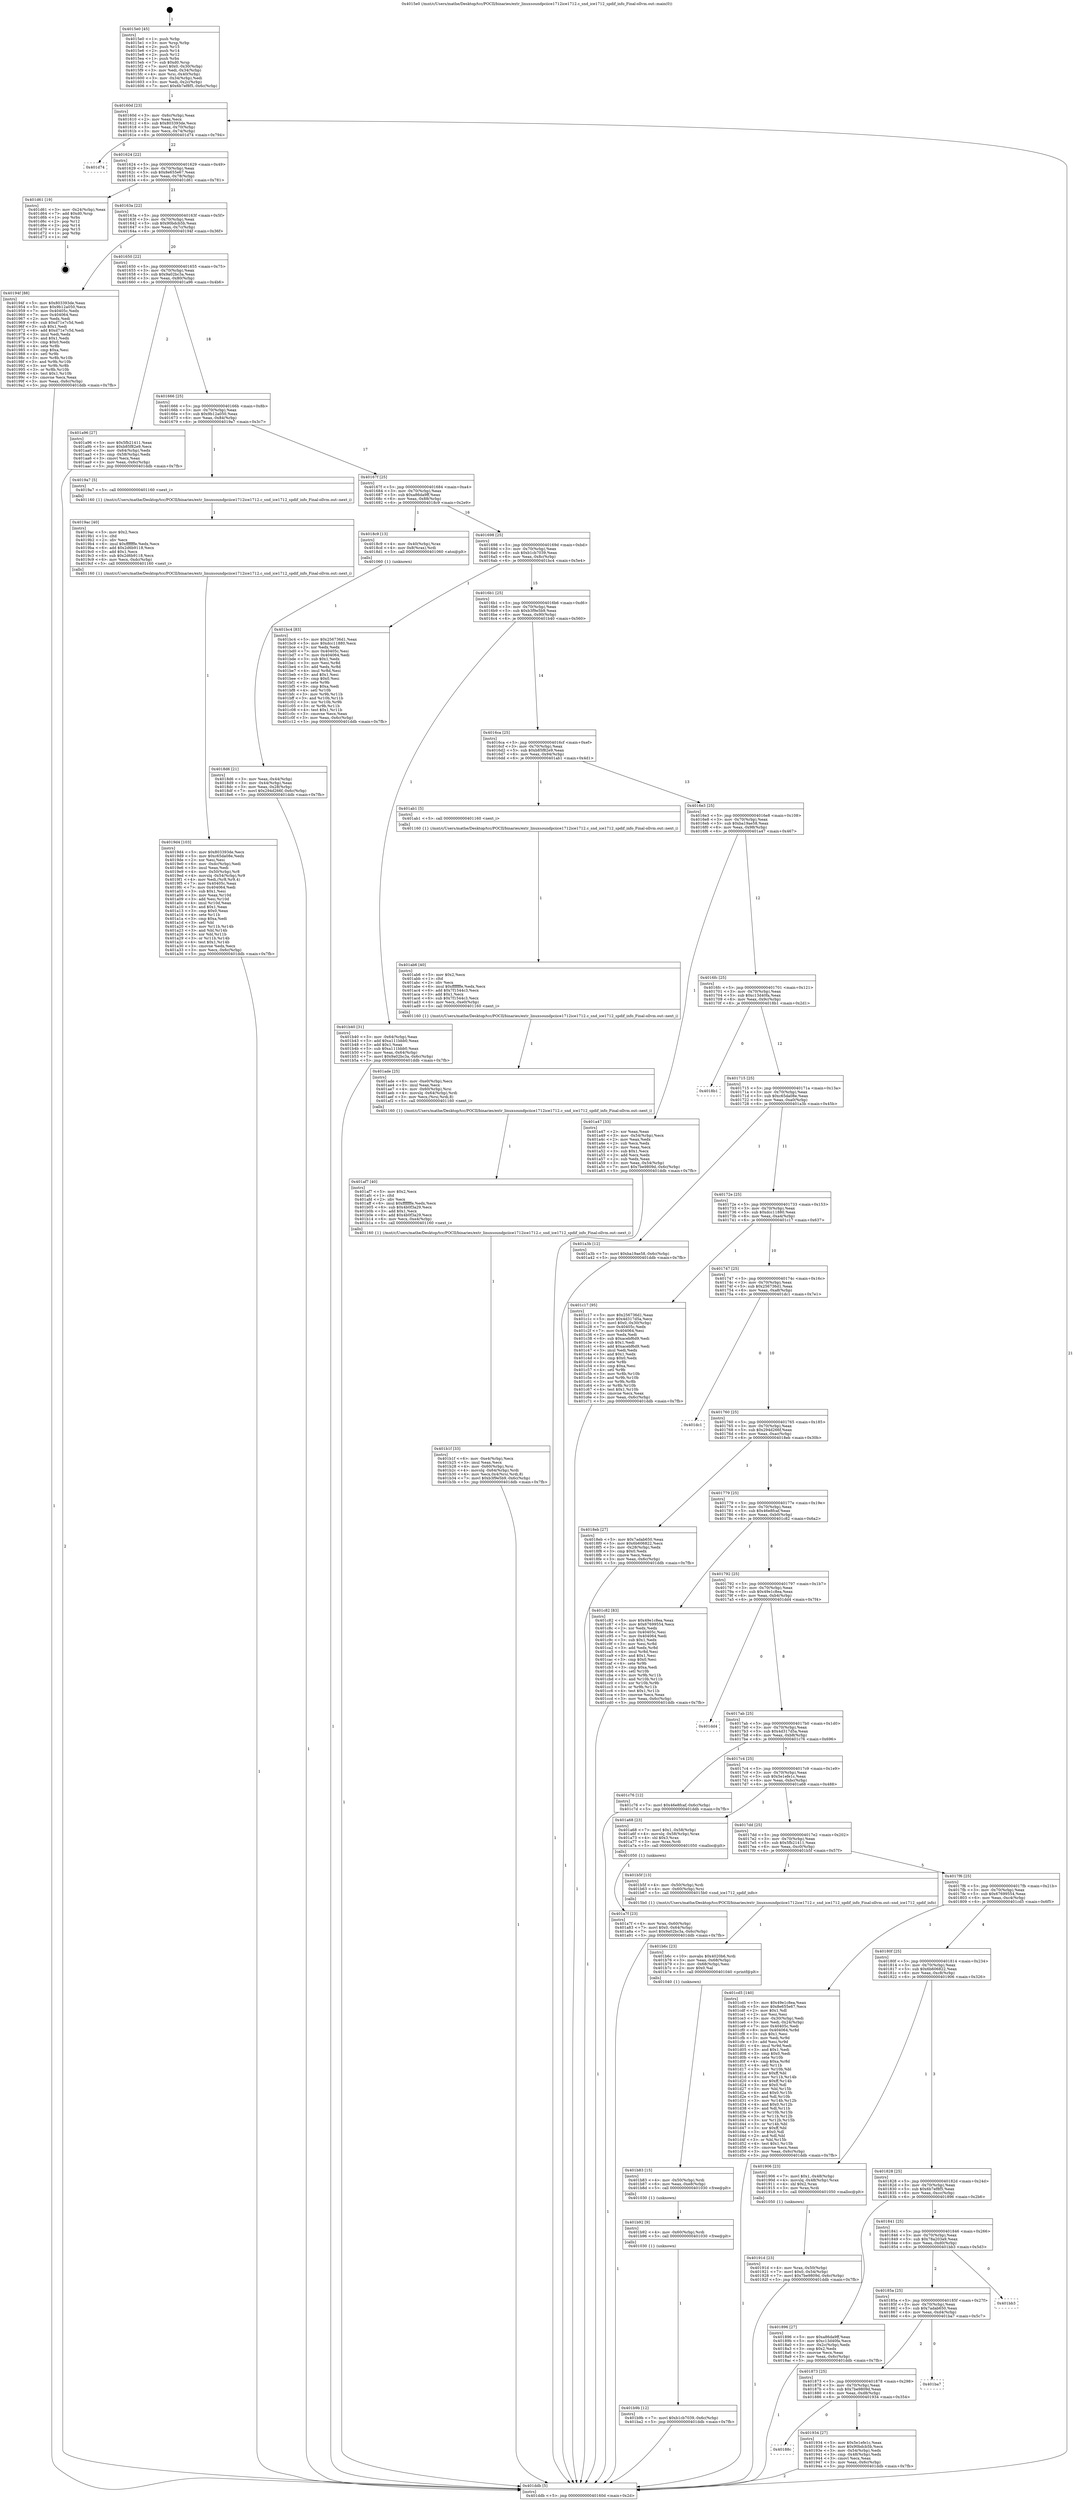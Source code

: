 digraph "0x4015e0" {
  label = "0x4015e0 (/mnt/c/Users/mathe/Desktop/tcc/POCII/binaries/extr_linuxsoundpciice1712ice1712.c_snd_ice1712_spdif_info_Final-ollvm.out::main(0))"
  labelloc = "t"
  node[shape=record]

  Entry [label="",width=0.3,height=0.3,shape=circle,fillcolor=black,style=filled]
  "0x40160d" [label="{
     0x40160d [23]\l
     | [instrs]\l
     &nbsp;&nbsp;0x40160d \<+3\>: mov -0x6c(%rbp),%eax\l
     &nbsp;&nbsp;0x401610 \<+2\>: mov %eax,%ecx\l
     &nbsp;&nbsp;0x401612 \<+6\>: sub $0x803393de,%ecx\l
     &nbsp;&nbsp;0x401618 \<+3\>: mov %eax,-0x70(%rbp)\l
     &nbsp;&nbsp;0x40161b \<+3\>: mov %ecx,-0x74(%rbp)\l
     &nbsp;&nbsp;0x40161e \<+6\>: je 0000000000401d74 \<main+0x794\>\l
  }"]
  "0x401d74" [label="{
     0x401d74\l
  }", style=dashed]
  "0x401624" [label="{
     0x401624 [22]\l
     | [instrs]\l
     &nbsp;&nbsp;0x401624 \<+5\>: jmp 0000000000401629 \<main+0x49\>\l
     &nbsp;&nbsp;0x401629 \<+3\>: mov -0x70(%rbp),%eax\l
     &nbsp;&nbsp;0x40162c \<+5\>: sub $0x8e655e67,%eax\l
     &nbsp;&nbsp;0x401631 \<+3\>: mov %eax,-0x78(%rbp)\l
     &nbsp;&nbsp;0x401634 \<+6\>: je 0000000000401d61 \<main+0x781\>\l
  }"]
  Exit [label="",width=0.3,height=0.3,shape=circle,fillcolor=black,style=filled,peripheries=2]
  "0x401d61" [label="{
     0x401d61 [19]\l
     | [instrs]\l
     &nbsp;&nbsp;0x401d61 \<+3\>: mov -0x24(%rbp),%eax\l
     &nbsp;&nbsp;0x401d64 \<+7\>: add $0xd0,%rsp\l
     &nbsp;&nbsp;0x401d6b \<+1\>: pop %rbx\l
     &nbsp;&nbsp;0x401d6c \<+2\>: pop %r12\l
     &nbsp;&nbsp;0x401d6e \<+2\>: pop %r14\l
     &nbsp;&nbsp;0x401d70 \<+2\>: pop %r15\l
     &nbsp;&nbsp;0x401d72 \<+1\>: pop %rbp\l
     &nbsp;&nbsp;0x401d73 \<+1\>: ret\l
  }"]
  "0x40163a" [label="{
     0x40163a [22]\l
     | [instrs]\l
     &nbsp;&nbsp;0x40163a \<+5\>: jmp 000000000040163f \<main+0x5f\>\l
     &nbsp;&nbsp;0x40163f \<+3\>: mov -0x70(%rbp),%eax\l
     &nbsp;&nbsp;0x401642 \<+5\>: sub $0x90bdcb5b,%eax\l
     &nbsp;&nbsp;0x401647 \<+3\>: mov %eax,-0x7c(%rbp)\l
     &nbsp;&nbsp;0x40164a \<+6\>: je 000000000040194f \<main+0x36f\>\l
  }"]
  "0x401b9b" [label="{
     0x401b9b [12]\l
     | [instrs]\l
     &nbsp;&nbsp;0x401b9b \<+7\>: movl $0xb1cb7039,-0x6c(%rbp)\l
     &nbsp;&nbsp;0x401ba2 \<+5\>: jmp 0000000000401ddb \<main+0x7fb\>\l
  }"]
  "0x40194f" [label="{
     0x40194f [88]\l
     | [instrs]\l
     &nbsp;&nbsp;0x40194f \<+5\>: mov $0x803393de,%eax\l
     &nbsp;&nbsp;0x401954 \<+5\>: mov $0x9b12a050,%ecx\l
     &nbsp;&nbsp;0x401959 \<+7\>: mov 0x40405c,%edx\l
     &nbsp;&nbsp;0x401960 \<+7\>: mov 0x404064,%esi\l
     &nbsp;&nbsp;0x401967 \<+2\>: mov %edx,%edi\l
     &nbsp;&nbsp;0x401969 \<+6\>: sub $0xd71e7c5d,%edi\l
     &nbsp;&nbsp;0x40196f \<+3\>: sub $0x1,%edi\l
     &nbsp;&nbsp;0x401972 \<+6\>: add $0xd71e7c5d,%edi\l
     &nbsp;&nbsp;0x401978 \<+3\>: imul %edi,%edx\l
     &nbsp;&nbsp;0x40197b \<+3\>: and $0x1,%edx\l
     &nbsp;&nbsp;0x40197e \<+3\>: cmp $0x0,%edx\l
     &nbsp;&nbsp;0x401981 \<+4\>: sete %r8b\l
     &nbsp;&nbsp;0x401985 \<+3\>: cmp $0xa,%esi\l
     &nbsp;&nbsp;0x401988 \<+4\>: setl %r9b\l
     &nbsp;&nbsp;0x40198c \<+3\>: mov %r8b,%r10b\l
     &nbsp;&nbsp;0x40198f \<+3\>: and %r9b,%r10b\l
     &nbsp;&nbsp;0x401992 \<+3\>: xor %r9b,%r8b\l
     &nbsp;&nbsp;0x401995 \<+3\>: or %r8b,%r10b\l
     &nbsp;&nbsp;0x401998 \<+4\>: test $0x1,%r10b\l
     &nbsp;&nbsp;0x40199c \<+3\>: cmovne %ecx,%eax\l
     &nbsp;&nbsp;0x40199f \<+3\>: mov %eax,-0x6c(%rbp)\l
     &nbsp;&nbsp;0x4019a2 \<+5\>: jmp 0000000000401ddb \<main+0x7fb\>\l
  }"]
  "0x401650" [label="{
     0x401650 [22]\l
     | [instrs]\l
     &nbsp;&nbsp;0x401650 \<+5\>: jmp 0000000000401655 \<main+0x75\>\l
     &nbsp;&nbsp;0x401655 \<+3\>: mov -0x70(%rbp),%eax\l
     &nbsp;&nbsp;0x401658 \<+5\>: sub $0x9a02bc3a,%eax\l
     &nbsp;&nbsp;0x40165d \<+3\>: mov %eax,-0x80(%rbp)\l
     &nbsp;&nbsp;0x401660 \<+6\>: je 0000000000401a96 \<main+0x4b6\>\l
  }"]
  "0x401b92" [label="{
     0x401b92 [9]\l
     | [instrs]\l
     &nbsp;&nbsp;0x401b92 \<+4\>: mov -0x60(%rbp),%rdi\l
     &nbsp;&nbsp;0x401b96 \<+5\>: call 0000000000401030 \<free@plt\>\l
     | [calls]\l
     &nbsp;&nbsp;0x401030 \{1\} (unknown)\l
  }"]
  "0x401a96" [label="{
     0x401a96 [27]\l
     | [instrs]\l
     &nbsp;&nbsp;0x401a96 \<+5\>: mov $0x5fb21411,%eax\l
     &nbsp;&nbsp;0x401a9b \<+5\>: mov $0xb85f82e9,%ecx\l
     &nbsp;&nbsp;0x401aa0 \<+3\>: mov -0x64(%rbp),%edx\l
     &nbsp;&nbsp;0x401aa3 \<+3\>: cmp -0x58(%rbp),%edx\l
     &nbsp;&nbsp;0x401aa6 \<+3\>: cmovl %ecx,%eax\l
     &nbsp;&nbsp;0x401aa9 \<+3\>: mov %eax,-0x6c(%rbp)\l
     &nbsp;&nbsp;0x401aac \<+5\>: jmp 0000000000401ddb \<main+0x7fb\>\l
  }"]
  "0x401666" [label="{
     0x401666 [25]\l
     | [instrs]\l
     &nbsp;&nbsp;0x401666 \<+5\>: jmp 000000000040166b \<main+0x8b\>\l
     &nbsp;&nbsp;0x40166b \<+3\>: mov -0x70(%rbp),%eax\l
     &nbsp;&nbsp;0x40166e \<+5\>: sub $0x9b12a050,%eax\l
     &nbsp;&nbsp;0x401673 \<+6\>: mov %eax,-0x84(%rbp)\l
     &nbsp;&nbsp;0x401679 \<+6\>: je 00000000004019a7 \<main+0x3c7\>\l
  }"]
  "0x401b83" [label="{
     0x401b83 [15]\l
     | [instrs]\l
     &nbsp;&nbsp;0x401b83 \<+4\>: mov -0x50(%rbp),%rdi\l
     &nbsp;&nbsp;0x401b87 \<+6\>: mov %eax,-0xe8(%rbp)\l
     &nbsp;&nbsp;0x401b8d \<+5\>: call 0000000000401030 \<free@plt\>\l
     | [calls]\l
     &nbsp;&nbsp;0x401030 \{1\} (unknown)\l
  }"]
  "0x4019a7" [label="{
     0x4019a7 [5]\l
     | [instrs]\l
     &nbsp;&nbsp;0x4019a7 \<+5\>: call 0000000000401160 \<next_i\>\l
     | [calls]\l
     &nbsp;&nbsp;0x401160 \{1\} (/mnt/c/Users/mathe/Desktop/tcc/POCII/binaries/extr_linuxsoundpciice1712ice1712.c_snd_ice1712_spdif_info_Final-ollvm.out::next_i)\l
  }"]
  "0x40167f" [label="{
     0x40167f [25]\l
     | [instrs]\l
     &nbsp;&nbsp;0x40167f \<+5\>: jmp 0000000000401684 \<main+0xa4\>\l
     &nbsp;&nbsp;0x401684 \<+3\>: mov -0x70(%rbp),%eax\l
     &nbsp;&nbsp;0x401687 \<+5\>: sub $0xa86da9ff,%eax\l
     &nbsp;&nbsp;0x40168c \<+6\>: mov %eax,-0x88(%rbp)\l
     &nbsp;&nbsp;0x401692 \<+6\>: je 00000000004018c9 \<main+0x2e9\>\l
  }"]
  "0x401b6c" [label="{
     0x401b6c [23]\l
     | [instrs]\l
     &nbsp;&nbsp;0x401b6c \<+10\>: movabs $0x4020b6,%rdi\l
     &nbsp;&nbsp;0x401b76 \<+3\>: mov %eax,-0x68(%rbp)\l
     &nbsp;&nbsp;0x401b79 \<+3\>: mov -0x68(%rbp),%esi\l
     &nbsp;&nbsp;0x401b7c \<+2\>: mov $0x0,%al\l
     &nbsp;&nbsp;0x401b7e \<+5\>: call 0000000000401040 \<printf@plt\>\l
     | [calls]\l
     &nbsp;&nbsp;0x401040 \{1\} (unknown)\l
  }"]
  "0x4018c9" [label="{
     0x4018c9 [13]\l
     | [instrs]\l
     &nbsp;&nbsp;0x4018c9 \<+4\>: mov -0x40(%rbp),%rax\l
     &nbsp;&nbsp;0x4018cd \<+4\>: mov 0x8(%rax),%rdi\l
     &nbsp;&nbsp;0x4018d1 \<+5\>: call 0000000000401060 \<atoi@plt\>\l
     | [calls]\l
     &nbsp;&nbsp;0x401060 \{1\} (unknown)\l
  }"]
  "0x401698" [label="{
     0x401698 [25]\l
     | [instrs]\l
     &nbsp;&nbsp;0x401698 \<+5\>: jmp 000000000040169d \<main+0xbd\>\l
     &nbsp;&nbsp;0x40169d \<+3\>: mov -0x70(%rbp),%eax\l
     &nbsp;&nbsp;0x4016a0 \<+5\>: sub $0xb1cb7039,%eax\l
     &nbsp;&nbsp;0x4016a5 \<+6\>: mov %eax,-0x8c(%rbp)\l
     &nbsp;&nbsp;0x4016ab \<+6\>: je 0000000000401bc4 \<main+0x5e4\>\l
  }"]
  "0x401b1f" [label="{
     0x401b1f [33]\l
     | [instrs]\l
     &nbsp;&nbsp;0x401b1f \<+6\>: mov -0xe4(%rbp),%ecx\l
     &nbsp;&nbsp;0x401b25 \<+3\>: imul %eax,%ecx\l
     &nbsp;&nbsp;0x401b28 \<+4\>: mov -0x60(%rbp),%rsi\l
     &nbsp;&nbsp;0x401b2c \<+4\>: movslq -0x64(%rbp),%rdi\l
     &nbsp;&nbsp;0x401b30 \<+4\>: mov %ecx,0x4(%rsi,%rdi,8)\l
     &nbsp;&nbsp;0x401b34 \<+7\>: movl $0xb3f9e5b9,-0x6c(%rbp)\l
     &nbsp;&nbsp;0x401b3b \<+5\>: jmp 0000000000401ddb \<main+0x7fb\>\l
  }"]
  "0x401bc4" [label="{
     0x401bc4 [83]\l
     | [instrs]\l
     &nbsp;&nbsp;0x401bc4 \<+5\>: mov $0x256736d1,%eax\l
     &nbsp;&nbsp;0x401bc9 \<+5\>: mov $0xdcc11880,%ecx\l
     &nbsp;&nbsp;0x401bce \<+2\>: xor %edx,%edx\l
     &nbsp;&nbsp;0x401bd0 \<+7\>: mov 0x40405c,%esi\l
     &nbsp;&nbsp;0x401bd7 \<+7\>: mov 0x404064,%edi\l
     &nbsp;&nbsp;0x401bde \<+3\>: sub $0x1,%edx\l
     &nbsp;&nbsp;0x401be1 \<+3\>: mov %esi,%r8d\l
     &nbsp;&nbsp;0x401be4 \<+3\>: add %edx,%r8d\l
     &nbsp;&nbsp;0x401be7 \<+4\>: imul %r8d,%esi\l
     &nbsp;&nbsp;0x401beb \<+3\>: and $0x1,%esi\l
     &nbsp;&nbsp;0x401bee \<+3\>: cmp $0x0,%esi\l
     &nbsp;&nbsp;0x401bf1 \<+4\>: sete %r9b\l
     &nbsp;&nbsp;0x401bf5 \<+3\>: cmp $0xa,%edi\l
     &nbsp;&nbsp;0x401bf8 \<+4\>: setl %r10b\l
     &nbsp;&nbsp;0x401bfc \<+3\>: mov %r9b,%r11b\l
     &nbsp;&nbsp;0x401bff \<+3\>: and %r10b,%r11b\l
     &nbsp;&nbsp;0x401c02 \<+3\>: xor %r10b,%r9b\l
     &nbsp;&nbsp;0x401c05 \<+3\>: or %r9b,%r11b\l
     &nbsp;&nbsp;0x401c08 \<+4\>: test $0x1,%r11b\l
     &nbsp;&nbsp;0x401c0c \<+3\>: cmovne %ecx,%eax\l
     &nbsp;&nbsp;0x401c0f \<+3\>: mov %eax,-0x6c(%rbp)\l
     &nbsp;&nbsp;0x401c12 \<+5\>: jmp 0000000000401ddb \<main+0x7fb\>\l
  }"]
  "0x4016b1" [label="{
     0x4016b1 [25]\l
     | [instrs]\l
     &nbsp;&nbsp;0x4016b1 \<+5\>: jmp 00000000004016b6 \<main+0xd6\>\l
     &nbsp;&nbsp;0x4016b6 \<+3\>: mov -0x70(%rbp),%eax\l
     &nbsp;&nbsp;0x4016b9 \<+5\>: sub $0xb3f9e5b9,%eax\l
     &nbsp;&nbsp;0x4016be \<+6\>: mov %eax,-0x90(%rbp)\l
     &nbsp;&nbsp;0x4016c4 \<+6\>: je 0000000000401b40 \<main+0x560\>\l
  }"]
  "0x401af7" [label="{
     0x401af7 [40]\l
     | [instrs]\l
     &nbsp;&nbsp;0x401af7 \<+5\>: mov $0x2,%ecx\l
     &nbsp;&nbsp;0x401afc \<+1\>: cltd\l
     &nbsp;&nbsp;0x401afd \<+2\>: idiv %ecx\l
     &nbsp;&nbsp;0x401aff \<+6\>: imul $0xfffffffe,%edx,%ecx\l
     &nbsp;&nbsp;0x401b05 \<+6\>: sub $0x4b0f3a29,%ecx\l
     &nbsp;&nbsp;0x401b0b \<+3\>: add $0x1,%ecx\l
     &nbsp;&nbsp;0x401b0e \<+6\>: add $0x4b0f3a29,%ecx\l
     &nbsp;&nbsp;0x401b14 \<+6\>: mov %ecx,-0xe4(%rbp)\l
     &nbsp;&nbsp;0x401b1a \<+5\>: call 0000000000401160 \<next_i\>\l
     | [calls]\l
     &nbsp;&nbsp;0x401160 \{1\} (/mnt/c/Users/mathe/Desktop/tcc/POCII/binaries/extr_linuxsoundpciice1712ice1712.c_snd_ice1712_spdif_info_Final-ollvm.out::next_i)\l
  }"]
  "0x401b40" [label="{
     0x401b40 [31]\l
     | [instrs]\l
     &nbsp;&nbsp;0x401b40 \<+3\>: mov -0x64(%rbp),%eax\l
     &nbsp;&nbsp;0x401b43 \<+5\>: add $0xa111bbb0,%eax\l
     &nbsp;&nbsp;0x401b48 \<+3\>: add $0x1,%eax\l
     &nbsp;&nbsp;0x401b4b \<+5\>: sub $0xa111bbb0,%eax\l
     &nbsp;&nbsp;0x401b50 \<+3\>: mov %eax,-0x64(%rbp)\l
     &nbsp;&nbsp;0x401b53 \<+7\>: movl $0x9a02bc3a,-0x6c(%rbp)\l
     &nbsp;&nbsp;0x401b5a \<+5\>: jmp 0000000000401ddb \<main+0x7fb\>\l
  }"]
  "0x4016ca" [label="{
     0x4016ca [25]\l
     | [instrs]\l
     &nbsp;&nbsp;0x4016ca \<+5\>: jmp 00000000004016cf \<main+0xef\>\l
     &nbsp;&nbsp;0x4016cf \<+3\>: mov -0x70(%rbp),%eax\l
     &nbsp;&nbsp;0x4016d2 \<+5\>: sub $0xb85f82e9,%eax\l
     &nbsp;&nbsp;0x4016d7 \<+6\>: mov %eax,-0x94(%rbp)\l
     &nbsp;&nbsp;0x4016dd \<+6\>: je 0000000000401ab1 \<main+0x4d1\>\l
  }"]
  "0x401ade" [label="{
     0x401ade [25]\l
     | [instrs]\l
     &nbsp;&nbsp;0x401ade \<+6\>: mov -0xe0(%rbp),%ecx\l
     &nbsp;&nbsp;0x401ae4 \<+3\>: imul %eax,%ecx\l
     &nbsp;&nbsp;0x401ae7 \<+4\>: mov -0x60(%rbp),%rsi\l
     &nbsp;&nbsp;0x401aeb \<+4\>: movslq -0x64(%rbp),%rdi\l
     &nbsp;&nbsp;0x401aef \<+3\>: mov %ecx,(%rsi,%rdi,8)\l
     &nbsp;&nbsp;0x401af2 \<+5\>: call 0000000000401160 \<next_i\>\l
     | [calls]\l
     &nbsp;&nbsp;0x401160 \{1\} (/mnt/c/Users/mathe/Desktop/tcc/POCII/binaries/extr_linuxsoundpciice1712ice1712.c_snd_ice1712_spdif_info_Final-ollvm.out::next_i)\l
  }"]
  "0x401ab1" [label="{
     0x401ab1 [5]\l
     | [instrs]\l
     &nbsp;&nbsp;0x401ab1 \<+5\>: call 0000000000401160 \<next_i\>\l
     | [calls]\l
     &nbsp;&nbsp;0x401160 \{1\} (/mnt/c/Users/mathe/Desktop/tcc/POCII/binaries/extr_linuxsoundpciice1712ice1712.c_snd_ice1712_spdif_info_Final-ollvm.out::next_i)\l
  }"]
  "0x4016e3" [label="{
     0x4016e3 [25]\l
     | [instrs]\l
     &nbsp;&nbsp;0x4016e3 \<+5\>: jmp 00000000004016e8 \<main+0x108\>\l
     &nbsp;&nbsp;0x4016e8 \<+3\>: mov -0x70(%rbp),%eax\l
     &nbsp;&nbsp;0x4016eb \<+5\>: sub $0xba19ae58,%eax\l
     &nbsp;&nbsp;0x4016f0 \<+6\>: mov %eax,-0x98(%rbp)\l
     &nbsp;&nbsp;0x4016f6 \<+6\>: je 0000000000401a47 \<main+0x467\>\l
  }"]
  "0x401ab6" [label="{
     0x401ab6 [40]\l
     | [instrs]\l
     &nbsp;&nbsp;0x401ab6 \<+5\>: mov $0x2,%ecx\l
     &nbsp;&nbsp;0x401abb \<+1\>: cltd\l
     &nbsp;&nbsp;0x401abc \<+2\>: idiv %ecx\l
     &nbsp;&nbsp;0x401abe \<+6\>: imul $0xfffffffe,%edx,%ecx\l
     &nbsp;&nbsp;0x401ac4 \<+6\>: add $0x7f1544c3,%ecx\l
     &nbsp;&nbsp;0x401aca \<+3\>: add $0x1,%ecx\l
     &nbsp;&nbsp;0x401acd \<+6\>: sub $0x7f1544c3,%ecx\l
     &nbsp;&nbsp;0x401ad3 \<+6\>: mov %ecx,-0xe0(%rbp)\l
     &nbsp;&nbsp;0x401ad9 \<+5\>: call 0000000000401160 \<next_i\>\l
     | [calls]\l
     &nbsp;&nbsp;0x401160 \{1\} (/mnt/c/Users/mathe/Desktop/tcc/POCII/binaries/extr_linuxsoundpciice1712ice1712.c_snd_ice1712_spdif_info_Final-ollvm.out::next_i)\l
  }"]
  "0x401a47" [label="{
     0x401a47 [33]\l
     | [instrs]\l
     &nbsp;&nbsp;0x401a47 \<+2\>: xor %eax,%eax\l
     &nbsp;&nbsp;0x401a49 \<+3\>: mov -0x54(%rbp),%ecx\l
     &nbsp;&nbsp;0x401a4c \<+2\>: mov %eax,%edx\l
     &nbsp;&nbsp;0x401a4e \<+2\>: sub %ecx,%edx\l
     &nbsp;&nbsp;0x401a50 \<+2\>: mov %eax,%ecx\l
     &nbsp;&nbsp;0x401a52 \<+3\>: sub $0x1,%ecx\l
     &nbsp;&nbsp;0x401a55 \<+2\>: add %ecx,%edx\l
     &nbsp;&nbsp;0x401a57 \<+2\>: sub %edx,%eax\l
     &nbsp;&nbsp;0x401a59 \<+3\>: mov %eax,-0x54(%rbp)\l
     &nbsp;&nbsp;0x401a5c \<+7\>: movl $0x7be9809d,-0x6c(%rbp)\l
     &nbsp;&nbsp;0x401a63 \<+5\>: jmp 0000000000401ddb \<main+0x7fb\>\l
  }"]
  "0x4016fc" [label="{
     0x4016fc [25]\l
     | [instrs]\l
     &nbsp;&nbsp;0x4016fc \<+5\>: jmp 0000000000401701 \<main+0x121\>\l
     &nbsp;&nbsp;0x401701 \<+3\>: mov -0x70(%rbp),%eax\l
     &nbsp;&nbsp;0x401704 \<+5\>: sub $0xc13d40fa,%eax\l
     &nbsp;&nbsp;0x401709 \<+6\>: mov %eax,-0x9c(%rbp)\l
     &nbsp;&nbsp;0x40170f \<+6\>: je 00000000004018b1 \<main+0x2d1\>\l
  }"]
  "0x401a7f" [label="{
     0x401a7f [23]\l
     | [instrs]\l
     &nbsp;&nbsp;0x401a7f \<+4\>: mov %rax,-0x60(%rbp)\l
     &nbsp;&nbsp;0x401a83 \<+7\>: movl $0x0,-0x64(%rbp)\l
     &nbsp;&nbsp;0x401a8a \<+7\>: movl $0x9a02bc3a,-0x6c(%rbp)\l
     &nbsp;&nbsp;0x401a91 \<+5\>: jmp 0000000000401ddb \<main+0x7fb\>\l
  }"]
  "0x4018b1" [label="{
     0x4018b1\l
  }", style=dashed]
  "0x401715" [label="{
     0x401715 [25]\l
     | [instrs]\l
     &nbsp;&nbsp;0x401715 \<+5\>: jmp 000000000040171a \<main+0x13a\>\l
     &nbsp;&nbsp;0x40171a \<+3\>: mov -0x70(%rbp),%eax\l
     &nbsp;&nbsp;0x40171d \<+5\>: sub $0xc65da08e,%eax\l
     &nbsp;&nbsp;0x401722 \<+6\>: mov %eax,-0xa0(%rbp)\l
     &nbsp;&nbsp;0x401728 \<+6\>: je 0000000000401a3b \<main+0x45b\>\l
  }"]
  "0x4019d4" [label="{
     0x4019d4 [103]\l
     | [instrs]\l
     &nbsp;&nbsp;0x4019d4 \<+5\>: mov $0x803393de,%ecx\l
     &nbsp;&nbsp;0x4019d9 \<+5\>: mov $0xc65da08e,%edx\l
     &nbsp;&nbsp;0x4019de \<+2\>: xor %esi,%esi\l
     &nbsp;&nbsp;0x4019e0 \<+6\>: mov -0xdc(%rbp),%edi\l
     &nbsp;&nbsp;0x4019e6 \<+3\>: imul %eax,%edi\l
     &nbsp;&nbsp;0x4019e9 \<+4\>: mov -0x50(%rbp),%r8\l
     &nbsp;&nbsp;0x4019ed \<+4\>: movslq -0x54(%rbp),%r9\l
     &nbsp;&nbsp;0x4019f1 \<+4\>: mov %edi,(%r8,%r9,4)\l
     &nbsp;&nbsp;0x4019f5 \<+7\>: mov 0x40405c,%eax\l
     &nbsp;&nbsp;0x4019fc \<+7\>: mov 0x404064,%edi\l
     &nbsp;&nbsp;0x401a03 \<+3\>: sub $0x1,%esi\l
     &nbsp;&nbsp;0x401a06 \<+3\>: mov %eax,%r10d\l
     &nbsp;&nbsp;0x401a09 \<+3\>: add %esi,%r10d\l
     &nbsp;&nbsp;0x401a0c \<+4\>: imul %r10d,%eax\l
     &nbsp;&nbsp;0x401a10 \<+3\>: and $0x1,%eax\l
     &nbsp;&nbsp;0x401a13 \<+3\>: cmp $0x0,%eax\l
     &nbsp;&nbsp;0x401a16 \<+4\>: sete %r11b\l
     &nbsp;&nbsp;0x401a1a \<+3\>: cmp $0xa,%edi\l
     &nbsp;&nbsp;0x401a1d \<+3\>: setl %bl\l
     &nbsp;&nbsp;0x401a20 \<+3\>: mov %r11b,%r14b\l
     &nbsp;&nbsp;0x401a23 \<+3\>: and %bl,%r14b\l
     &nbsp;&nbsp;0x401a26 \<+3\>: xor %bl,%r11b\l
     &nbsp;&nbsp;0x401a29 \<+3\>: or %r11b,%r14b\l
     &nbsp;&nbsp;0x401a2c \<+4\>: test $0x1,%r14b\l
     &nbsp;&nbsp;0x401a30 \<+3\>: cmovne %edx,%ecx\l
     &nbsp;&nbsp;0x401a33 \<+3\>: mov %ecx,-0x6c(%rbp)\l
     &nbsp;&nbsp;0x401a36 \<+5\>: jmp 0000000000401ddb \<main+0x7fb\>\l
  }"]
  "0x401a3b" [label="{
     0x401a3b [12]\l
     | [instrs]\l
     &nbsp;&nbsp;0x401a3b \<+7\>: movl $0xba19ae58,-0x6c(%rbp)\l
     &nbsp;&nbsp;0x401a42 \<+5\>: jmp 0000000000401ddb \<main+0x7fb\>\l
  }"]
  "0x40172e" [label="{
     0x40172e [25]\l
     | [instrs]\l
     &nbsp;&nbsp;0x40172e \<+5\>: jmp 0000000000401733 \<main+0x153\>\l
     &nbsp;&nbsp;0x401733 \<+3\>: mov -0x70(%rbp),%eax\l
     &nbsp;&nbsp;0x401736 \<+5\>: sub $0xdcc11880,%eax\l
     &nbsp;&nbsp;0x40173b \<+6\>: mov %eax,-0xa4(%rbp)\l
     &nbsp;&nbsp;0x401741 \<+6\>: je 0000000000401c17 \<main+0x637\>\l
  }"]
  "0x4019ac" [label="{
     0x4019ac [40]\l
     | [instrs]\l
     &nbsp;&nbsp;0x4019ac \<+5\>: mov $0x2,%ecx\l
     &nbsp;&nbsp;0x4019b1 \<+1\>: cltd\l
     &nbsp;&nbsp;0x4019b2 \<+2\>: idiv %ecx\l
     &nbsp;&nbsp;0x4019b4 \<+6\>: imul $0xfffffffe,%edx,%ecx\l
     &nbsp;&nbsp;0x4019ba \<+6\>: add $0x2d6b9118,%ecx\l
     &nbsp;&nbsp;0x4019c0 \<+3\>: add $0x1,%ecx\l
     &nbsp;&nbsp;0x4019c3 \<+6\>: sub $0x2d6b9118,%ecx\l
     &nbsp;&nbsp;0x4019c9 \<+6\>: mov %ecx,-0xdc(%rbp)\l
     &nbsp;&nbsp;0x4019cf \<+5\>: call 0000000000401160 \<next_i\>\l
     | [calls]\l
     &nbsp;&nbsp;0x401160 \{1\} (/mnt/c/Users/mathe/Desktop/tcc/POCII/binaries/extr_linuxsoundpciice1712ice1712.c_snd_ice1712_spdif_info_Final-ollvm.out::next_i)\l
  }"]
  "0x401c17" [label="{
     0x401c17 [95]\l
     | [instrs]\l
     &nbsp;&nbsp;0x401c17 \<+5\>: mov $0x256736d1,%eax\l
     &nbsp;&nbsp;0x401c1c \<+5\>: mov $0x4d317d5a,%ecx\l
     &nbsp;&nbsp;0x401c21 \<+7\>: movl $0x0,-0x30(%rbp)\l
     &nbsp;&nbsp;0x401c28 \<+7\>: mov 0x40405c,%edx\l
     &nbsp;&nbsp;0x401c2f \<+7\>: mov 0x404064,%esi\l
     &nbsp;&nbsp;0x401c36 \<+2\>: mov %edx,%edi\l
     &nbsp;&nbsp;0x401c38 \<+6\>: sub $0xacebf6d9,%edi\l
     &nbsp;&nbsp;0x401c3e \<+3\>: sub $0x1,%edi\l
     &nbsp;&nbsp;0x401c41 \<+6\>: add $0xacebf6d9,%edi\l
     &nbsp;&nbsp;0x401c47 \<+3\>: imul %edi,%edx\l
     &nbsp;&nbsp;0x401c4a \<+3\>: and $0x1,%edx\l
     &nbsp;&nbsp;0x401c4d \<+3\>: cmp $0x0,%edx\l
     &nbsp;&nbsp;0x401c50 \<+4\>: sete %r8b\l
     &nbsp;&nbsp;0x401c54 \<+3\>: cmp $0xa,%esi\l
     &nbsp;&nbsp;0x401c57 \<+4\>: setl %r9b\l
     &nbsp;&nbsp;0x401c5b \<+3\>: mov %r8b,%r10b\l
     &nbsp;&nbsp;0x401c5e \<+3\>: and %r9b,%r10b\l
     &nbsp;&nbsp;0x401c61 \<+3\>: xor %r9b,%r8b\l
     &nbsp;&nbsp;0x401c64 \<+3\>: or %r8b,%r10b\l
     &nbsp;&nbsp;0x401c67 \<+4\>: test $0x1,%r10b\l
     &nbsp;&nbsp;0x401c6b \<+3\>: cmovne %ecx,%eax\l
     &nbsp;&nbsp;0x401c6e \<+3\>: mov %eax,-0x6c(%rbp)\l
     &nbsp;&nbsp;0x401c71 \<+5\>: jmp 0000000000401ddb \<main+0x7fb\>\l
  }"]
  "0x401747" [label="{
     0x401747 [25]\l
     | [instrs]\l
     &nbsp;&nbsp;0x401747 \<+5\>: jmp 000000000040174c \<main+0x16c\>\l
     &nbsp;&nbsp;0x40174c \<+3\>: mov -0x70(%rbp),%eax\l
     &nbsp;&nbsp;0x40174f \<+5\>: sub $0x256736d1,%eax\l
     &nbsp;&nbsp;0x401754 \<+6\>: mov %eax,-0xa8(%rbp)\l
     &nbsp;&nbsp;0x40175a \<+6\>: je 0000000000401dc1 \<main+0x7e1\>\l
  }"]
  "0x40188c" [label="{
     0x40188c\l
  }", style=dashed]
  "0x401dc1" [label="{
     0x401dc1\l
  }", style=dashed]
  "0x401760" [label="{
     0x401760 [25]\l
     | [instrs]\l
     &nbsp;&nbsp;0x401760 \<+5\>: jmp 0000000000401765 \<main+0x185\>\l
     &nbsp;&nbsp;0x401765 \<+3\>: mov -0x70(%rbp),%eax\l
     &nbsp;&nbsp;0x401768 \<+5\>: sub $0x294d266f,%eax\l
     &nbsp;&nbsp;0x40176d \<+6\>: mov %eax,-0xac(%rbp)\l
     &nbsp;&nbsp;0x401773 \<+6\>: je 00000000004018eb \<main+0x30b\>\l
  }"]
  "0x401934" [label="{
     0x401934 [27]\l
     | [instrs]\l
     &nbsp;&nbsp;0x401934 \<+5\>: mov $0x5e1efe1c,%eax\l
     &nbsp;&nbsp;0x401939 \<+5\>: mov $0x90bdcb5b,%ecx\l
     &nbsp;&nbsp;0x40193e \<+3\>: mov -0x54(%rbp),%edx\l
     &nbsp;&nbsp;0x401941 \<+3\>: cmp -0x48(%rbp),%edx\l
     &nbsp;&nbsp;0x401944 \<+3\>: cmovl %ecx,%eax\l
     &nbsp;&nbsp;0x401947 \<+3\>: mov %eax,-0x6c(%rbp)\l
     &nbsp;&nbsp;0x40194a \<+5\>: jmp 0000000000401ddb \<main+0x7fb\>\l
  }"]
  "0x4018eb" [label="{
     0x4018eb [27]\l
     | [instrs]\l
     &nbsp;&nbsp;0x4018eb \<+5\>: mov $0x7adab650,%eax\l
     &nbsp;&nbsp;0x4018f0 \<+5\>: mov $0x6b606822,%ecx\l
     &nbsp;&nbsp;0x4018f5 \<+3\>: mov -0x28(%rbp),%edx\l
     &nbsp;&nbsp;0x4018f8 \<+3\>: cmp $0x0,%edx\l
     &nbsp;&nbsp;0x4018fb \<+3\>: cmove %ecx,%eax\l
     &nbsp;&nbsp;0x4018fe \<+3\>: mov %eax,-0x6c(%rbp)\l
     &nbsp;&nbsp;0x401901 \<+5\>: jmp 0000000000401ddb \<main+0x7fb\>\l
  }"]
  "0x401779" [label="{
     0x401779 [25]\l
     | [instrs]\l
     &nbsp;&nbsp;0x401779 \<+5\>: jmp 000000000040177e \<main+0x19e\>\l
     &nbsp;&nbsp;0x40177e \<+3\>: mov -0x70(%rbp),%eax\l
     &nbsp;&nbsp;0x401781 \<+5\>: sub $0x46e8fcaf,%eax\l
     &nbsp;&nbsp;0x401786 \<+6\>: mov %eax,-0xb0(%rbp)\l
     &nbsp;&nbsp;0x40178c \<+6\>: je 0000000000401c82 \<main+0x6a2\>\l
  }"]
  "0x401873" [label="{
     0x401873 [25]\l
     | [instrs]\l
     &nbsp;&nbsp;0x401873 \<+5\>: jmp 0000000000401878 \<main+0x298\>\l
     &nbsp;&nbsp;0x401878 \<+3\>: mov -0x70(%rbp),%eax\l
     &nbsp;&nbsp;0x40187b \<+5\>: sub $0x7be9809d,%eax\l
     &nbsp;&nbsp;0x401880 \<+6\>: mov %eax,-0xd8(%rbp)\l
     &nbsp;&nbsp;0x401886 \<+6\>: je 0000000000401934 \<main+0x354\>\l
  }"]
  "0x401c82" [label="{
     0x401c82 [83]\l
     | [instrs]\l
     &nbsp;&nbsp;0x401c82 \<+5\>: mov $0x49e1c8ea,%eax\l
     &nbsp;&nbsp;0x401c87 \<+5\>: mov $0x67699554,%ecx\l
     &nbsp;&nbsp;0x401c8c \<+2\>: xor %edx,%edx\l
     &nbsp;&nbsp;0x401c8e \<+7\>: mov 0x40405c,%esi\l
     &nbsp;&nbsp;0x401c95 \<+7\>: mov 0x404064,%edi\l
     &nbsp;&nbsp;0x401c9c \<+3\>: sub $0x1,%edx\l
     &nbsp;&nbsp;0x401c9f \<+3\>: mov %esi,%r8d\l
     &nbsp;&nbsp;0x401ca2 \<+3\>: add %edx,%r8d\l
     &nbsp;&nbsp;0x401ca5 \<+4\>: imul %r8d,%esi\l
     &nbsp;&nbsp;0x401ca9 \<+3\>: and $0x1,%esi\l
     &nbsp;&nbsp;0x401cac \<+3\>: cmp $0x0,%esi\l
     &nbsp;&nbsp;0x401caf \<+4\>: sete %r9b\l
     &nbsp;&nbsp;0x401cb3 \<+3\>: cmp $0xa,%edi\l
     &nbsp;&nbsp;0x401cb6 \<+4\>: setl %r10b\l
     &nbsp;&nbsp;0x401cba \<+3\>: mov %r9b,%r11b\l
     &nbsp;&nbsp;0x401cbd \<+3\>: and %r10b,%r11b\l
     &nbsp;&nbsp;0x401cc0 \<+3\>: xor %r10b,%r9b\l
     &nbsp;&nbsp;0x401cc3 \<+3\>: or %r9b,%r11b\l
     &nbsp;&nbsp;0x401cc6 \<+4\>: test $0x1,%r11b\l
     &nbsp;&nbsp;0x401cca \<+3\>: cmovne %ecx,%eax\l
     &nbsp;&nbsp;0x401ccd \<+3\>: mov %eax,-0x6c(%rbp)\l
     &nbsp;&nbsp;0x401cd0 \<+5\>: jmp 0000000000401ddb \<main+0x7fb\>\l
  }"]
  "0x401792" [label="{
     0x401792 [25]\l
     | [instrs]\l
     &nbsp;&nbsp;0x401792 \<+5\>: jmp 0000000000401797 \<main+0x1b7\>\l
     &nbsp;&nbsp;0x401797 \<+3\>: mov -0x70(%rbp),%eax\l
     &nbsp;&nbsp;0x40179a \<+5\>: sub $0x49e1c8ea,%eax\l
     &nbsp;&nbsp;0x40179f \<+6\>: mov %eax,-0xb4(%rbp)\l
     &nbsp;&nbsp;0x4017a5 \<+6\>: je 0000000000401dd4 \<main+0x7f4\>\l
  }"]
  "0x401ba7" [label="{
     0x401ba7\l
  }", style=dashed]
  "0x401dd4" [label="{
     0x401dd4\l
  }", style=dashed]
  "0x4017ab" [label="{
     0x4017ab [25]\l
     | [instrs]\l
     &nbsp;&nbsp;0x4017ab \<+5\>: jmp 00000000004017b0 \<main+0x1d0\>\l
     &nbsp;&nbsp;0x4017b0 \<+3\>: mov -0x70(%rbp),%eax\l
     &nbsp;&nbsp;0x4017b3 \<+5\>: sub $0x4d317d5a,%eax\l
     &nbsp;&nbsp;0x4017b8 \<+6\>: mov %eax,-0xb8(%rbp)\l
     &nbsp;&nbsp;0x4017be \<+6\>: je 0000000000401c76 \<main+0x696\>\l
  }"]
  "0x40185a" [label="{
     0x40185a [25]\l
     | [instrs]\l
     &nbsp;&nbsp;0x40185a \<+5\>: jmp 000000000040185f \<main+0x27f\>\l
     &nbsp;&nbsp;0x40185f \<+3\>: mov -0x70(%rbp),%eax\l
     &nbsp;&nbsp;0x401862 \<+5\>: sub $0x7adab650,%eax\l
     &nbsp;&nbsp;0x401867 \<+6\>: mov %eax,-0xd4(%rbp)\l
     &nbsp;&nbsp;0x40186d \<+6\>: je 0000000000401ba7 \<main+0x5c7\>\l
  }"]
  "0x401c76" [label="{
     0x401c76 [12]\l
     | [instrs]\l
     &nbsp;&nbsp;0x401c76 \<+7\>: movl $0x46e8fcaf,-0x6c(%rbp)\l
     &nbsp;&nbsp;0x401c7d \<+5\>: jmp 0000000000401ddb \<main+0x7fb\>\l
  }"]
  "0x4017c4" [label="{
     0x4017c4 [25]\l
     | [instrs]\l
     &nbsp;&nbsp;0x4017c4 \<+5\>: jmp 00000000004017c9 \<main+0x1e9\>\l
     &nbsp;&nbsp;0x4017c9 \<+3\>: mov -0x70(%rbp),%eax\l
     &nbsp;&nbsp;0x4017cc \<+5\>: sub $0x5e1efe1c,%eax\l
     &nbsp;&nbsp;0x4017d1 \<+6\>: mov %eax,-0xbc(%rbp)\l
     &nbsp;&nbsp;0x4017d7 \<+6\>: je 0000000000401a68 \<main+0x488\>\l
  }"]
  "0x401bb3" [label="{
     0x401bb3\l
  }", style=dashed]
  "0x401a68" [label="{
     0x401a68 [23]\l
     | [instrs]\l
     &nbsp;&nbsp;0x401a68 \<+7\>: movl $0x1,-0x58(%rbp)\l
     &nbsp;&nbsp;0x401a6f \<+4\>: movslq -0x58(%rbp),%rax\l
     &nbsp;&nbsp;0x401a73 \<+4\>: shl $0x3,%rax\l
     &nbsp;&nbsp;0x401a77 \<+3\>: mov %rax,%rdi\l
     &nbsp;&nbsp;0x401a7a \<+5\>: call 0000000000401050 \<malloc@plt\>\l
     | [calls]\l
     &nbsp;&nbsp;0x401050 \{1\} (unknown)\l
  }"]
  "0x4017dd" [label="{
     0x4017dd [25]\l
     | [instrs]\l
     &nbsp;&nbsp;0x4017dd \<+5\>: jmp 00000000004017e2 \<main+0x202\>\l
     &nbsp;&nbsp;0x4017e2 \<+3\>: mov -0x70(%rbp),%eax\l
     &nbsp;&nbsp;0x4017e5 \<+5\>: sub $0x5fb21411,%eax\l
     &nbsp;&nbsp;0x4017ea \<+6\>: mov %eax,-0xc0(%rbp)\l
     &nbsp;&nbsp;0x4017f0 \<+6\>: je 0000000000401b5f \<main+0x57f\>\l
  }"]
  "0x40191d" [label="{
     0x40191d [23]\l
     | [instrs]\l
     &nbsp;&nbsp;0x40191d \<+4\>: mov %rax,-0x50(%rbp)\l
     &nbsp;&nbsp;0x401921 \<+7\>: movl $0x0,-0x54(%rbp)\l
     &nbsp;&nbsp;0x401928 \<+7\>: movl $0x7be9809d,-0x6c(%rbp)\l
     &nbsp;&nbsp;0x40192f \<+5\>: jmp 0000000000401ddb \<main+0x7fb\>\l
  }"]
  "0x401b5f" [label="{
     0x401b5f [13]\l
     | [instrs]\l
     &nbsp;&nbsp;0x401b5f \<+4\>: mov -0x50(%rbp),%rdi\l
     &nbsp;&nbsp;0x401b63 \<+4\>: mov -0x60(%rbp),%rsi\l
     &nbsp;&nbsp;0x401b67 \<+5\>: call 00000000004015b0 \<snd_ice1712_spdif_info\>\l
     | [calls]\l
     &nbsp;&nbsp;0x4015b0 \{1\} (/mnt/c/Users/mathe/Desktop/tcc/POCII/binaries/extr_linuxsoundpciice1712ice1712.c_snd_ice1712_spdif_info_Final-ollvm.out::snd_ice1712_spdif_info)\l
  }"]
  "0x4017f6" [label="{
     0x4017f6 [25]\l
     | [instrs]\l
     &nbsp;&nbsp;0x4017f6 \<+5\>: jmp 00000000004017fb \<main+0x21b\>\l
     &nbsp;&nbsp;0x4017fb \<+3\>: mov -0x70(%rbp),%eax\l
     &nbsp;&nbsp;0x4017fe \<+5\>: sub $0x67699554,%eax\l
     &nbsp;&nbsp;0x401803 \<+6\>: mov %eax,-0xc4(%rbp)\l
     &nbsp;&nbsp;0x401809 \<+6\>: je 0000000000401cd5 \<main+0x6f5\>\l
  }"]
  "0x4018d6" [label="{
     0x4018d6 [21]\l
     | [instrs]\l
     &nbsp;&nbsp;0x4018d6 \<+3\>: mov %eax,-0x44(%rbp)\l
     &nbsp;&nbsp;0x4018d9 \<+3\>: mov -0x44(%rbp),%eax\l
     &nbsp;&nbsp;0x4018dc \<+3\>: mov %eax,-0x28(%rbp)\l
     &nbsp;&nbsp;0x4018df \<+7\>: movl $0x294d266f,-0x6c(%rbp)\l
     &nbsp;&nbsp;0x4018e6 \<+5\>: jmp 0000000000401ddb \<main+0x7fb\>\l
  }"]
  "0x401cd5" [label="{
     0x401cd5 [140]\l
     | [instrs]\l
     &nbsp;&nbsp;0x401cd5 \<+5\>: mov $0x49e1c8ea,%eax\l
     &nbsp;&nbsp;0x401cda \<+5\>: mov $0x8e655e67,%ecx\l
     &nbsp;&nbsp;0x401cdf \<+2\>: mov $0x1,%dl\l
     &nbsp;&nbsp;0x401ce1 \<+2\>: xor %esi,%esi\l
     &nbsp;&nbsp;0x401ce3 \<+3\>: mov -0x30(%rbp),%edi\l
     &nbsp;&nbsp;0x401ce6 \<+3\>: mov %edi,-0x24(%rbp)\l
     &nbsp;&nbsp;0x401ce9 \<+7\>: mov 0x40405c,%edi\l
     &nbsp;&nbsp;0x401cf0 \<+8\>: mov 0x404064,%r8d\l
     &nbsp;&nbsp;0x401cf8 \<+3\>: sub $0x1,%esi\l
     &nbsp;&nbsp;0x401cfb \<+3\>: mov %edi,%r9d\l
     &nbsp;&nbsp;0x401cfe \<+3\>: add %esi,%r9d\l
     &nbsp;&nbsp;0x401d01 \<+4\>: imul %r9d,%edi\l
     &nbsp;&nbsp;0x401d05 \<+3\>: and $0x1,%edi\l
     &nbsp;&nbsp;0x401d08 \<+3\>: cmp $0x0,%edi\l
     &nbsp;&nbsp;0x401d0b \<+4\>: sete %r10b\l
     &nbsp;&nbsp;0x401d0f \<+4\>: cmp $0xa,%r8d\l
     &nbsp;&nbsp;0x401d13 \<+4\>: setl %r11b\l
     &nbsp;&nbsp;0x401d17 \<+3\>: mov %r10b,%bl\l
     &nbsp;&nbsp;0x401d1a \<+3\>: xor $0xff,%bl\l
     &nbsp;&nbsp;0x401d1d \<+3\>: mov %r11b,%r14b\l
     &nbsp;&nbsp;0x401d20 \<+4\>: xor $0xff,%r14b\l
     &nbsp;&nbsp;0x401d24 \<+3\>: xor $0x0,%dl\l
     &nbsp;&nbsp;0x401d27 \<+3\>: mov %bl,%r15b\l
     &nbsp;&nbsp;0x401d2a \<+4\>: and $0x0,%r15b\l
     &nbsp;&nbsp;0x401d2e \<+3\>: and %dl,%r10b\l
     &nbsp;&nbsp;0x401d31 \<+3\>: mov %r14b,%r12b\l
     &nbsp;&nbsp;0x401d34 \<+4\>: and $0x0,%r12b\l
     &nbsp;&nbsp;0x401d38 \<+3\>: and %dl,%r11b\l
     &nbsp;&nbsp;0x401d3b \<+3\>: or %r10b,%r15b\l
     &nbsp;&nbsp;0x401d3e \<+3\>: or %r11b,%r12b\l
     &nbsp;&nbsp;0x401d41 \<+3\>: xor %r12b,%r15b\l
     &nbsp;&nbsp;0x401d44 \<+3\>: or %r14b,%bl\l
     &nbsp;&nbsp;0x401d47 \<+3\>: xor $0xff,%bl\l
     &nbsp;&nbsp;0x401d4a \<+3\>: or $0x0,%dl\l
     &nbsp;&nbsp;0x401d4d \<+2\>: and %dl,%bl\l
     &nbsp;&nbsp;0x401d4f \<+3\>: or %bl,%r15b\l
     &nbsp;&nbsp;0x401d52 \<+4\>: test $0x1,%r15b\l
     &nbsp;&nbsp;0x401d56 \<+3\>: cmovne %ecx,%eax\l
     &nbsp;&nbsp;0x401d59 \<+3\>: mov %eax,-0x6c(%rbp)\l
     &nbsp;&nbsp;0x401d5c \<+5\>: jmp 0000000000401ddb \<main+0x7fb\>\l
  }"]
  "0x40180f" [label="{
     0x40180f [25]\l
     | [instrs]\l
     &nbsp;&nbsp;0x40180f \<+5\>: jmp 0000000000401814 \<main+0x234\>\l
     &nbsp;&nbsp;0x401814 \<+3\>: mov -0x70(%rbp),%eax\l
     &nbsp;&nbsp;0x401817 \<+5\>: sub $0x6b606822,%eax\l
     &nbsp;&nbsp;0x40181c \<+6\>: mov %eax,-0xc8(%rbp)\l
     &nbsp;&nbsp;0x401822 \<+6\>: je 0000000000401906 \<main+0x326\>\l
  }"]
  "0x4015e0" [label="{
     0x4015e0 [45]\l
     | [instrs]\l
     &nbsp;&nbsp;0x4015e0 \<+1\>: push %rbp\l
     &nbsp;&nbsp;0x4015e1 \<+3\>: mov %rsp,%rbp\l
     &nbsp;&nbsp;0x4015e4 \<+2\>: push %r15\l
     &nbsp;&nbsp;0x4015e6 \<+2\>: push %r14\l
     &nbsp;&nbsp;0x4015e8 \<+2\>: push %r12\l
     &nbsp;&nbsp;0x4015ea \<+1\>: push %rbx\l
     &nbsp;&nbsp;0x4015eb \<+7\>: sub $0xd0,%rsp\l
     &nbsp;&nbsp;0x4015f2 \<+7\>: movl $0x0,-0x30(%rbp)\l
     &nbsp;&nbsp;0x4015f9 \<+3\>: mov %edi,-0x34(%rbp)\l
     &nbsp;&nbsp;0x4015fc \<+4\>: mov %rsi,-0x40(%rbp)\l
     &nbsp;&nbsp;0x401600 \<+3\>: mov -0x34(%rbp),%edi\l
     &nbsp;&nbsp;0x401603 \<+3\>: mov %edi,-0x2c(%rbp)\l
     &nbsp;&nbsp;0x401606 \<+7\>: movl $0x6b7ef8f5,-0x6c(%rbp)\l
  }"]
  "0x401906" [label="{
     0x401906 [23]\l
     | [instrs]\l
     &nbsp;&nbsp;0x401906 \<+7\>: movl $0x1,-0x48(%rbp)\l
     &nbsp;&nbsp;0x40190d \<+4\>: movslq -0x48(%rbp),%rax\l
     &nbsp;&nbsp;0x401911 \<+4\>: shl $0x2,%rax\l
     &nbsp;&nbsp;0x401915 \<+3\>: mov %rax,%rdi\l
     &nbsp;&nbsp;0x401918 \<+5\>: call 0000000000401050 \<malloc@plt\>\l
     | [calls]\l
     &nbsp;&nbsp;0x401050 \{1\} (unknown)\l
  }"]
  "0x401828" [label="{
     0x401828 [25]\l
     | [instrs]\l
     &nbsp;&nbsp;0x401828 \<+5\>: jmp 000000000040182d \<main+0x24d\>\l
     &nbsp;&nbsp;0x40182d \<+3\>: mov -0x70(%rbp),%eax\l
     &nbsp;&nbsp;0x401830 \<+5\>: sub $0x6b7ef8f5,%eax\l
     &nbsp;&nbsp;0x401835 \<+6\>: mov %eax,-0xcc(%rbp)\l
     &nbsp;&nbsp;0x40183b \<+6\>: je 0000000000401896 \<main+0x2b6\>\l
  }"]
  "0x401ddb" [label="{
     0x401ddb [5]\l
     | [instrs]\l
     &nbsp;&nbsp;0x401ddb \<+5\>: jmp 000000000040160d \<main+0x2d\>\l
  }"]
  "0x401896" [label="{
     0x401896 [27]\l
     | [instrs]\l
     &nbsp;&nbsp;0x401896 \<+5\>: mov $0xa86da9ff,%eax\l
     &nbsp;&nbsp;0x40189b \<+5\>: mov $0xc13d40fa,%ecx\l
     &nbsp;&nbsp;0x4018a0 \<+3\>: mov -0x2c(%rbp),%edx\l
     &nbsp;&nbsp;0x4018a3 \<+3\>: cmp $0x2,%edx\l
     &nbsp;&nbsp;0x4018a6 \<+3\>: cmovne %ecx,%eax\l
     &nbsp;&nbsp;0x4018a9 \<+3\>: mov %eax,-0x6c(%rbp)\l
     &nbsp;&nbsp;0x4018ac \<+5\>: jmp 0000000000401ddb \<main+0x7fb\>\l
  }"]
  "0x401841" [label="{
     0x401841 [25]\l
     | [instrs]\l
     &nbsp;&nbsp;0x401841 \<+5\>: jmp 0000000000401846 \<main+0x266\>\l
     &nbsp;&nbsp;0x401846 \<+3\>: mov -0x70(%rbp),%eax\l
     &nbsp;&nbsp;0x401849 \<+5\>: sub $0x78a203a9,%eax\l
     &nbsp;&nbsp;0x40184e \<+6\>: mov %eax,-0xd0(%rbp)\l
     &nbsp;&nbsp;0x401854 \<+6\>: je 0000000000401bb3 \<main+0x5d3\>\l
  }"]
  Entry -> "0x4015e0" [label=" 1"]
  "0x40160d" -> "0x401d74" [label=" 0"]
  "0x40160d" -> "0x401624" [label=" 22"]
  "0x401d61" -> Exit [label=" 1"]
  "0x401624" -> "0x401d61" [label=" 1"]
  "0x401624" -> "0x40163a" [label=" 21"]
  "0x401cd5" -> "0x401ddb" [label=" 1"]
  "0x40163a" -> "0x40194f" [label=" 1"]
  "0x40163a" -> "0x401650" [label=" 20"]
  "0x401c82" -> "0x401ddb" [label=" 1"]
  "0x401650" -> "0x401a96" [label=" 2"]
  "0x401650" -> "0x401666" [label=" 18"]
  "0x401c76" -> "0x401ddb" [label=" 1"]
  "0x401666" -> "0x4019a7" [label=" 1"]
  "0x401666" -> "0x40167f" [label=" 17"]
  "0x401c17" -> "0x401ddb" [label=" 1"]
  "0x40167f" -> "0x4018c9" [label=" 1"]
  "0x40167f" -> "0x401698" [label=" 16"]
  "0x401bc4" -> "0x401ddb" [label=" 1"]
  "0x401698" -> "0x401bc4" [label=" 1"]
  "0x401698" -> "0x4016b1" [label=" 15"]
  "0x401b9b" -> "0x401ddb" [label=" 1"]
  "0x4016b1" -> "0x401b40" [label=" 1"]
  "0x4016b1" -> "0x4016ca" [label=" 14"]
  "0x401b92" -> "0x401b9b" [label=" 1"]
  "0x4016ca" -> "0x401ab1" [label=" 1"]
  "0x4016ca" -> "0x4016e3" [label=" 13"]
  "0x401b83" -> "0x401b92" [label=" 1"]
  "0x4016e3" -> "0x401a47" [label=" 1"]
  "0x4016e3" -> "0x4016fc" [label=" 12"]
  "0x401b6c" -> "0x401b83" [label=" 1"]
  "0x4016fc" -> "0x4018b1" [label=" 0"]
  "0x4016fc" -> "0x401715" [label=" 12"]
  "0x401b5f" -> "0x401b6c" [label=" 1"]
  "0x401715" -> "0x401a3b" [label=" 1"]
  "0x401715" -> "0x40172e" [label=" 11"]
  "0x401b40" -> "0x401ddb" [label=" 1"]
  "0x40172e" -> "0x401c17" [label=" 1"]
  "0x40172e" -> "0x401747" [label=" 10"]
  "0x401b1f" -> "0x401ddb" [label=" 1"]
  "0x401747" -> "0x401dc1" [label=" 0"]
  "0x401747" -> "0x401760" [label=" 10"]
  "0x401af7" -> "0x401b1f" [label=" 1"]
  "0x401760" -> "0x4018eb" [label=" 1"]
  "0x401760" -> "0x401779" [label=" 9"]
  "0x401ade" -> "0x401af7" [label=" 1"]
  "0x401779" -> "0x401c82" [label=" 1"]
  "0x401779" -> "0x401792" [label=" 8"]
  "0x401ab1" -> "0x401ab6" [label=" 1"]
  "0x401792" -> "0x401dd4" [label=" 0"]
  "0x401792" -> "0x4017ab" [label=" 8"]
  "0x401a96" -> "0x401ddb" [label=" 2"]
  "0x4017ab" -> "0x401c76" [label=" 1"]
  "0x4017ab" -> "0x4017c4" [label=" 7"]
  "0x401a68" -> "0x401a7f" [label=" 1"]
  "0x4017c4" -> "0x401a68" [label=" 1"]
  "0x4017c4" -> "0x4017dd" [label=" 6"]
  "0x401a47" -> "0x401ddb" [label=" 1"]
  "0x4017dd" -> "0x401b5f" [label=" 1"]
  "0x4017dd" -> "0x4017f6" [label=" 5"]
  "0x4019d4" -> "0x401ddb" [label=" 1"]
  "0x4017f6" -> "0x401cd5" [label=" 1"]
  "0x4017f6" -> "0x40180f" [label=" 4"]
  "0x4019ac" -> "0x4019d4" [label=" 1"]
  "0x40180f" -> "0x401906" [label=" 1"]
  "0x40180f" -> "0x401828" [label=" 3"]
  "0x4019a7" -> "0x4019ac" [label=" 1"]
  "0x401828" -> "0x401896" [label=" 1"]
  "0x401828" -> "0x401841" [label=" 2"]
  "0x401896" -> "0x401ddb" [label=" 1"]
  "0x4015e0" -> "0x40160d" [label=" 1"]
  "0x401ddb" -> "0x40160d" [label=" 21"]
  "0x4018c9" -> "0x4018d6" [label=" 1"]
  "0x4018d6" -> "0x401ddb" [label=" 1"]
  "0x4018eb" -> "0x401ddb" [label=" 1"]
  "0x401906" -> "0x40191d" [label=" 1"]
  "0x40191d" -> "0x401ddb" [label=" 1"]
  "0x401a3b" -> "0x401ddb" [label=" 1"]
  "0x401841" -> "0x401bb3" [label=" 0"]
  "0x401841" -> "0x40185a" [label=" 2"]
  "0x401a7f" -> "0x401ddb" [label=" 1"]
  "0x40185a" -> "0x401ba7" [label=" 0"]
  "0x40185a" -> "0x401873" [label=" 2"]
  "0x401ab6" -> "0x401ade" [label=" 1"]
  "0x401873" -> "0x401934" [label=" 2"]
  "0x401873" -> "0x40188c" [label=" 0"]
  "0x401934" -> "0x401ddb" [label=" 2"]
  "0x40194f" -> "0x401ddb" [label=" 1"]
}
